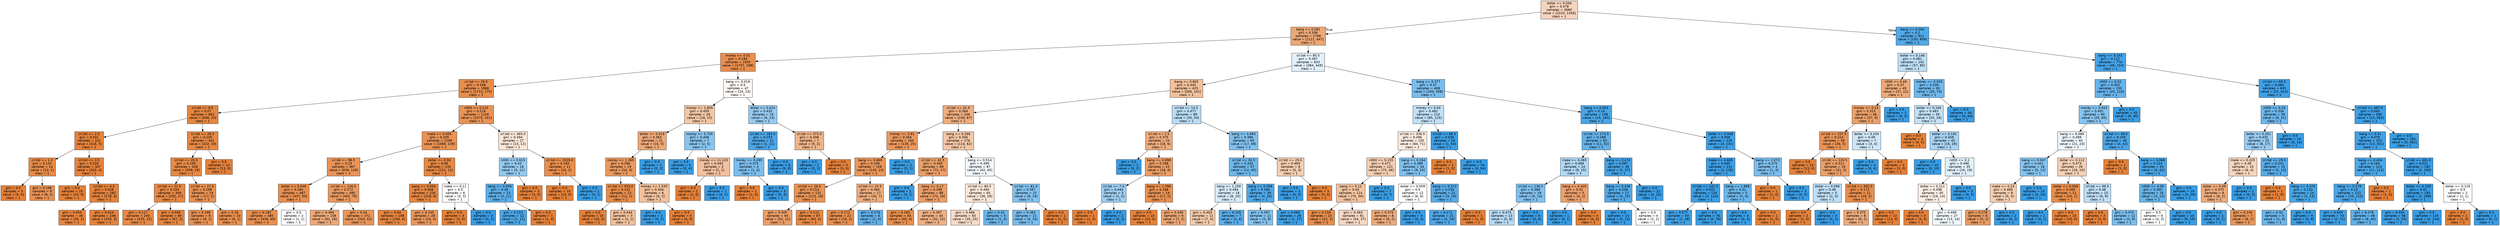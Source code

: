 digraph Tree {
node [shape=box, style="filled", color="black", fontname="helvetica"] ;
edge [fontname="helvetica"] ;
0 [label="dollar <= 0.056\ngini = 0.478\nsamples = 3680\nvalue = [2224, 1456]\nclass = 1", fillcolor="#f6d3bb"] ;
1 [label="bang <= 0.091\ngini = 0.358\nsamples = 2768\nvalue = [2121, 647]\nclass = 1", fillcolor="#eda775"] ;
0 -> 1 [labeldistance=2.5, labelangle=45, headlabel="True"] ;
2 [label="money <= 0.01\ngini = 0.184\nsamples = 1935\nvalue = [1737, 198]\nclass = 1", fillcolor="#e88f50"] ;
1 -> 2 ;
3 [label="crl.tot <= 29.5\ngini = 0.168\nsamples = 1888\nvalue = [1713, 175]\nclass = 1", fillcolor="#e88e4d"] ;
2 -> 3 ;
4 [label="crl.tot <= 9.5\ngini = 0.07\nsamples = 662\nvalue = [638, 24]\nclass = 1", fillcolor="#e68640"] ;
3 -> 4 ;
5 [label="crl.tot <= 2.5\ngini = 0.031\nsamples = 321\nvalue = [316, 5]\nclass = 1", fillcolor="#e5833c"] ;
4 -> 5 ;
6 [label="crl.tot <= 1.5\ngini = 0.133\nsamples = 14\nvalue = [13, 1]\nclass = 1", fillcolor="#e78b48"] ;
5 -> 6 ;
7 [label="gini = 0.0\nsamples = 5\nvalue = [5, 0]\nclass = 1", fillcolor="#e58139"] ;
6 -> 7 ;
8 [label="gini = 0.198\nsamples = 9\nvalue = [8, 1]\nclass = 1", fillcolor="#e89152"] ;
6 -> 8 ;
9 [label="crl.tot <= 3.5\ngini = 0.026\nsamples = 307\nvalue = [303, 4]\nclass = 1", fillcolor="#e5833c"] ;
5 -> 9 ;
10 [label="gini = 0.0\nsamples = 25\nvalue = [25, 0]\nclass = 1", fillcolor="#e58139"] ;
9 -> 10 ;
11 [label="crl.tot <= 4.5\ngini = 0.028\nsamples = 282\nvalue = [278, 4]\nclass = 1", fillcolor="#e5833c"] ;
9 -> 11 ;
12 [label="gini = 0.054\nsamples = 36\nvalue = [35, 1]\nclass = 1", fillcolor="#e6853f"] ;
11 -> 12 ;
13 [label="gini = 0.024\nsamples = 246\nvalue = [243, 3]\nclass = 1", fillcolor="#e5833b"] ;
11 -> 13 ;
14 [label="crl.tot <= 28.5\ngini = 0.105\nsamples = 341\nvalue = [322, 19]\nclass = 1", fillcolor="#e78845"] ;
4 -> 14 ;
15 [label="crl.tot <= 26.5\ngini = 0.109\nsamples = 328\nvalue = [309, 19]\nclass = 1", fillcolor="#e78945"] ;
14 -> 15 ;
16 [label="crl.tot <= 21.5\ngini = 0.104\nsamples = 309\nvalue = [292, 17]\nclass = 1", fillcolor="#e78845"] ;
15 -> 16 ;
17 [label="gini = 0.117\nsamples = 240\nvalue = [225, 15]\nclass = 1", fillcolor="#e78946"] ;
16 -> 17 ;
18 [label="gini = 0.056\nsamples = 69\nvalue = [67, 2]\nclass = 1", fillcolor="#e6853f"] ;
16 -> 18 ;
19 [label="crl.tot <= 27.5\ngini = 0.188\nsamples = 19\nvalue = [17, 2]\nclass = 1", fillcolor="#e89050"] ;
15 -> 19 ;
20 [label="gini = 0.198\nsamples = 9\nvalue = [8, 1]\nclass = 1", fillcolor="#e89152"] ;
19 -> 20 ;
21 [label="gini = 0.18\nsamples = 10\nvalue = [9, 1]\nclass = 1", fillcolor="#e88f4f"] ;
19 -> 21 ;
22 [label="gini = 0.0\nsamples = 13\nvalue = [13, 0]\nclass = 1", fillcolor="#e58139"] ;
14 -> 22 ;
23 [label="n000 <= 0.115\ngini = 0.216\nsamples = 1226\nvalue = [1075, 151]\nclass = 1", fillcolor="#e99355"] ;
3 -> 23 ;
24 [label="make <= 0.005\ngini = 0.205\nsamples = 1199\nvalue = [1060, 139]\nclass = 1", fillcolor="#e89253"] ;
23 -> 24 ;
25 [label="crl.tot <= 98.5\ngini = 0.23\nsamples = 967\nvalue = [839, 128]\nclass = 1", fillcolor="#e99457"] ;
24 -> 25 ;
26 [label="dollar <= 0.046\ngini = 0.184\nsamples = 487\nvalue = [437, 50]\nclass = 1", fillcolor="#e88f50"] ;
25 -> 26 ;
27 [label="gini = 0.182\nsamples = 485\nvalue = [436, 49]\nclass = 1", fillcolor="#e88f4f"] ;
26 -> 27 ;
28 [label="gini = 0.5\nsamples = 2\nvalue = [1, 1]\nclass = 1", fillcolor="#ffffff"] ;
26 -> 28 ;
29 [label="crl.tot <= 126.5\ngini = 0.272\nsamples = 480\nvalue = [402, 78]\nclass = 1", fillcolor="#ea995f"] ;
25 -> 29 ;
30 [label="gini = 0.366\nsamples = 108\nvalue = [82, 26]\nclass = 1", fillcolor="#eda978"] ;
29 -> 30 ;
31 [label="gini = 0.24\nsamples = 372\nvalue = [320, 52]\nclass = 1", fillcolor="#e99559"] ;
29 -> 31 ;
32 [label="dollar <= 0.04\ngini = 0.09\nsamples = 232\nvalue = [221, 11]\nclass = 1", fillcolor="#e68743"] ;
24 -> 32 ;
33 [label="bang <= 0.045\ngini = 0.068\nsamples = 226\nvalue = [218, 8]\nclass = 1", fillcolor="#e68640"] ;
32 -> 33 ;
34 [label="gini = 0.04\nsamples = 198\nvalue = [194, 4]\nclass = 1", fillcolor="#e6843d"] ;
33 -> 34 ;
35 [label="gini = 0.245\nsamples = 28\nvalue = [24, 4]\nclass = 1", fillcolor="#e9965a"] ;
33 -> 35 ;
36 [label="make <= 0.11\ngini = 0.5\nsamples = 6\nvalue = [3, 3]\nclass = 1", fillcolor="#ffffff"] ;
32 -> 36 ;
37 [label="gini = 0.0\nsamples = 3\nvalue = [3, 0]\nclass = 1", fillcolor="#e58139"] ;
36 -> 37 ;
38 [label="gini = 0.0\nsamples = 3\nvalue = [0, 3]\nclass = 1", fillcolor="#399de5"] ;
36 -> 38 ;
39 [label="crl.tot <= 365.0\ngini = 0.494\nsamples = 27\nvalue = [15, 12]\nclass = 1", fillcolor="#fae6d7"] ;
23 -> 39 ;
40 [label="n000 <= 0.615\ngini = 0.43\nsamples = 16\nvalue = [5, 11]\nclass = 1", fillcolor="#93caf1"] ;
39 -> 40 ;
41 [label="bang <= 0.056\ngini = 0.26\nsamples = 13\nvalue = [2, 11]\nclass = 1", fillcolor="#5dafea"] ;
40 -> 41 ;
42 [label="gini = 0.153\nsamples = 12\nvalue = [1, 11]\nclass = 1", fillcolor="#4ba6e7"] ;
41 -> 42 ;
43 [label="gini = 0.0\nsamples = 1\nvalue = [1, 0]\nclass = 1", fillcolor="#e58139"] ;
41 -> 43 ;
44 [label="gini = 0.0\nsamples = 3\nvalue = [3, 0]\nclass = 1", fillcolor="#e58139"] ;
40 -> 44 ;
45 [label="crl.tot <= 2029.0\ngini = 0.165\nsamples = 11\nvalue = [10, 1]\nclass = 1", fillcolor="#e88e4d"] ;
39 -> 45 ;
46 [label="gini = 0.0\nsamples = 10\nvalue = [10, 0]\nclass = 1", fillcolor="#e58139"] ;
45 -> 46 ;
47 [label="gini = 0.0\nsamples = 1\nvalue = [0, 1]\nclass = 1", fillcolor="#399de5"] ;
45 -> 47 ;
48 [label="bang <= 0.019\ngini = 0.5\nsamples = 47\nvalue = [24, 23]\nclass = 1", fillcolor="#fefaf7"] ;
2 -> 48 ;
49 [label="money <= 1.805\ngini = 0.459\nsamples = 28\nvalue = [18, 10]\nclass = 1", fillcolor="#f3c7a7"] ;
48 -> 49 ;
50 [label="dollar <= 0.019\ngini = 0.363\nsamples = 21\nvalue = [16, 5]\nclass = 1", fillcolor="#eda877"] ;
49 -> 50 ;
51 [label="money <= 1.365\ngini = 0.266\nsamples = 19\nvalue = [16, 3]\nclass = 1", fillcolor="#ea995e"] ;
50 -> 51 ;
52 [label="crl.tot <= 933.0\ngini = 0.142\nsamples = 13\nvalue = [12, 1]\nclass = 1", fillcolor="#e78c49"] ;
51 -> 52 ;
53 [label="gini = 0.0\nsamples = 10\nvalue = [10, 0]\nclass = 1", fillcolor="#e58139"] ;
52 -> 53 ;
54 [label="gini = 0.444\nsamples = 3\nvalue = [2, 1]\nclass = 1", fillcolor="#f2c09c"] ;
52 -> 54 ;
55 [label="money <= 1.535\ngini = 0.444\nsamples = 6\nvalue = [4, 2]\nclass = 1", fillcolor="#f2c09c"] ;
51 -> 55 ;
56 [label="gini = 0.0\nsamples = 2\nvalue = [0, 2]\nclass = 1", fillcolor="#399de5"] ;
55 -> 56 ;
57 [label="gini = 0.0\nsamples = 4\nvalue = [4, 0]\nclass = 1", fillcolor="#e58139"] ;
55 -> 57 ;
58 [label="gini = 0.0\nsamples = 2\nvalue = [0, 2]\nclass = 1", fillcolor="#399de5"] ;
50 -> 58 ;
59 [label="money <= 5.705\ngini = 0.408\nsamples = 7\nvalue = [2, 5]\nclass = 1", fillcolor="#88c4ef"] ;
49 -> 59 ;
60 [label="gini = 0.0\nsamples = 4\nvalue = [0, 4]\nclass = 1", fillcolor="#399de5"] ;
59 -> 60 ;
61 [label="money <= 11.125\ngini = 0.444\nsamples = 3\nvalue = [2, 1]\nclass = 1", fillcolor="#f2c09c"] ;
59 -> 61 ;
62 [label="gini = 0.0\nsamples = 2\nvalue = [2, 0]\nclass = 1", fillcolor="#e58139"] ;
61 -> 62 ;
63 [label="gini = 0.0\nsamples = 1\nvalue = [0, 1]\nclass = 1", fillcolor="#399de5"] ;
61 -> 63 ;
64 [label="dollar <= 0.024\ngini = 0.432\nsamples = 19\nvalue = [6, 13]\nclass = 1", fillcolor="#94caf1"] ;
48 -> 64 ;
65 [label="crl.tot <= 183.0\ngini = 0.153\nsamples = 12\nvalue = [1, 11]\nclass = 1", fillcolor="#4ba6e7"] ;
64 -> 65 ;
66 [label="money <= 0.285\ngini = 0.375\nsamples = 4\nvalue = [1, 3]\nclass = 1", fillcolor="#7bbeee"] ;
65 -> 66 ;
67 [label="gini = 0.0\nsamples = 1\nvalue = [1, 0]\nclass = 1", fillcolor="#e58139"] ;
66 -> 67 ;
68 [label="gini = 0.0\nsamples = 3\nvalue = [0, 3]\nclass = 1", fillcolor="#399de5"] ;
66 -> 68 ;
69 [label="gini = 0.0\nsamples = 8\nvalue = [0, 8]\nclass = 1", fillcolor="#399de5"] ;
65 -> 69 ;
70 [label="crl.tot <= 373.0\ngini = 0.408\nsamples = 7\nvalue = [5, 2]\nclass = 1", fillcolor="#efb388"] ;
64 -> 70 ;
71 [label="gini = 0.0\nsamples = 2\nvalue = [0, 2]\nclass = 1", fillcolor="#399de5"] ;
70 -> 71 ;
72 [label="gini = 0.0\nsamples = 5\nvalue = [5, 0]\nclass = 1", fillcolor="#e58139"] ;
70 -> 72 ;
73 [label="crl.tot <= 85.5\ngini = 0.497\nsamples = 833\nvalue = [384, 449]\nclass = 1", fillcolor="#e2f1fb"] ;
1 -> 73 ;
74 [label="bang <= 0.805\ngini = 0.443\nsamples = 425\nvalue = [284, 141]\nclass = 1", fillcolor="#f2c09b"] ;
73 -> 74 ;
75 [label="crl.tot <= 41.5\ngini = 0.384\nsamples = 336\nvalue = [249, 87]\nclass = 1", fillcolor="#eead7e"] ;
74 -> 75 ;
76 [label="money <= 3.91\ngini = 0.264\nsamples = 160\nvalue = [135, 25]\nclass = 1", fillcolor="#ea985e"] ;
75 -> 76 ;
77 [label="bang <= 0.669\ngini = 0.249\nsamples = 158\nvalue = [135, 23]\nclass = 1", fillcolor="#e9965b"] ;
76 -> 77 ;
78 [label="crl.tot <= 26.5\ngini = 0.214\nsamples = 131\nvalue = [115, 16]\nclass = 1", fillcolor="#e99355"] ;
77 -> 78 ;
79 [label="gini = 0.305\nsamples = 64\nvalue = [52, 12]\nclass = 1", fillcolor="#eb9e67"] ;
78 -> 79 ;
80 [label="gini = 0.112\nsamples = 67\nvalue = [63, 4]\nclass = 1", fillcolor="#e78946"] ;
78 -> 80 ;
81 [label="crl.tot <= 25.5\ngini = 0.384\nsamples = 27\nvalue = [20, 7]\nclass = 1", fillcolor="#eead7e"] ;
77 -> 81 ;
82 [label="gini = 0.172\nsamples = 21\nvalue = [19, 2]\nclass = 1", fillcolor="#e88e4e"] ;
81 -> 82 ;
83 [label="gini = 0.278\nsamples = 6\nvalue = [1, 5]\nclass = 1", fillcolor="#61b1ea"] ;
81 -> 83 ;
84 [label="gini = 0.0\nsamples = 2\nvalue = [0, 2]\nclass = 1", fillcolor="#399de5"] ;
76 -> 84 ;
85 [label="bang <= 0.266\ngini = 0.456\nsamples = 176\nvalue = [114, 62]\nclass = 1", fillcolor="#f3c6a5"] ;
75 -> 85 ;
86 [label="crl.tot <= 42.5\ngini = 0.309\nsamples = 89\nvalue = [72, 17]\nclass = 1", fillcolor="#eb9f68"] ;
85 -> 86 ;
87 [label="gini = 0.0\nsamples = 1\nvalue = [0, 1]\nclass = 1", fillcolor="#399de5"] ;
86 -> 87 ;
88 [label="bang <= 0.17\ngini = 0.298\nsamples = 88\nvalue = [72, 16]\nclass = 1", fillcolor="#eb9d65"] ;
86 -> 88 ;
89 [label="gini = 0.165\nsamples = 44\nvalue = [40, 4]\nclass = 1", fillcolor="#e88e4d"] ;
88 -> 89 ;
90 [label="gini = 0.397\nsamples = 44\nvalue = [32, 12]\nclass = 1", fillcolor="#efb083"] ;
88 -> 90 ;
91 [label="bang <= 0.514\ngini = 0.499\nsamples = 87\nvalue = [42, 45]\nclass = 1", fillcolor="#f2f8fd"] ;
85 -> 91 ;
92 [label="crl.tot <= 80.5\ngini = 0.494\nsamples = 65\nvalue = [36, 29]\nclass = 1", fillcolor="#fae7d9"] ;
91 -> 92 ;
93 [label="gini = 0.486\nsamples = 60\nvalue = [35, 25]\nclass = 1", fillcolor="#f8dbc6"] ;
92 -> 93 ;
94 [label="gini = 0.32\nsamples = 5\nvalue = [1, 4]\nclass = 1", fillcolor="#6ab6ec"] ;
92 -> 94 ;
95 [label="crl.tot <= 81.0\ngini = 0.397\nsamples = 22\nvalue = [6, 16]\nclass = 1", fillcolor="#83c2ef"] ;
91 -> 95 ;
96 [label="gini = 0.363\nsamples = 21\nvalue = [5, 16]\nclass = 1", fillcolor="#77bced"] ;
95 -> 96 ;
97 [label="gini = 0.0\nsamples = 1\nvalue = [1, 0]\nclass = 1", fillcolor="#e58139"] ;
95 -> 97 ;
98 [label="crl.tot <= 14.5\ngini = 0.477\nsamples = 89\nvalue = [35, 54]\nclass = 1", fillcolor="#b9ddf6"] ;
74 -> 98 ;
99 [label="crl.tot <= 2.5\ngini = 0.375\nsamples = 24\nvalue = [18, 6]\nclass = 1", fillcolor="#eeab7b"] ;
98 -> 99 ;
100 [label="gini = 0.0\nsamples = 2\nvalue = [0, 2]\nclass = 1", fillcolor="#399de5"] ;
99 -> 100 ;
101 [label="bang <= 0.898\ngini = 0.298\nsamples = 22\nvalue = [18, 4]\nclass = 1", fillcolor="#eb9d65"] ;
99 -> 101 ;
102 [label="crl.tot <= 7.0\ngini = 0.444\nsamples = 3\nvalue = [1, 2]\nclass = 1", fillcolor="#9ccef2"] ;
101 -> 102 ;
103 [label="gini = 0.0\nsamples = 1\nvalue = [1, 0]\nclass = 1", fillcolor="#e58139"] ;
102 -> 103 ;
104 [label="gini = 0.0\nsamples = 2\nvalue = [0, 2]\nclass = 1", fillcolor="#399de5"] ;
102 -> 104 ;
105 [label="bang <= 1.596\ngini = 0.188\nsamples = 19\nvalue = [17, 2]\nclass = 1", fillcolor="#e89050"] ;
101 -> 105 ;
106 [label="gini = 0.0\nsamples = 10\nvalue = [10, 0]\nclass = 1", fillcolor="#e58139"] ;
105 -> 106 ;
107 [label="gini = 0.346\nsamples = 9\nvalue = [7, 2]\nclass = 1", fillcolor="#eca572"] ;
105 -> 107 ;
108 [label="bang <= 4.893\ngini = 0.386\nsamples = 65\nvalue = [17, 48]\nclass = 1", fillcolor="#7fc0ee"] ;
98 -> 108 ;
109 [label="crl.tot <= 32.5\ngini = 0.332\nsamples = 57\nvalue = [12, 45]\nclass = 1", fillcolor="#6eb7ec"] ;
108 -> 109 ;
110 [label="bang <= 1.259\ngini = 0.494\nsamples = 18\nvalue = [8, 10]\nclass = 1", fillcolor="#d7ebfa"] ;
109 -> 110 ;
111 [label="gini = 0.463\nsamples = 11\nvalue = [7, 4]\nclass = 1", fillcolor="#f4c9aa"] ;
110 -> 111 ;
112 [label="gini = 0.245\nsamples = 7\nvalue = [1, 6]\nclass = 1", fillcolor="#5aade9"] ;
110 -> 112 ;
113 [label="bang <= 0.958\ngini = 0.184\nsamples = 39\nvalue = [4, 35]\nclass = 1", fillcolor="#50a8e8"] ;
109 -> 113 ;
114 [label="gini = 0.397\nsamples = 11\nvalue = [3, 8]\nclass = 1", fillcolor="#83c2ef"] ;
113 -> 114 ;
115 [label="gini = 0.069\nsamples = 28\nvalue = [1, 27]\nclass = 1", fillcolor="#40a1e6"] ;
113 -> 115 ;
116 [label="crl.tot <= 29.0\ngini = 0.469\nsamples = 8\nvalue = [5, 3]\nclass = 1", fillcolor="#f5cdb0"] ;
108 -> 116 ;
117 [label="gini = 0.0\nsamples = 3\nvalue = [0, 3]\nclass = 1", fillcolor="#399de5"] ;
116 -> 117 ;
118 [label="gini = 0.0\nsamples = 5\nvalue = [5, 0]\nclass = 1", fillcolor="#e58139"] ;
116 -> 118 ;
119 [label="bang <= 0.377\ngini = 0.37\nsamples = 408\nvalue = [100, 308]\nclass = 1", fillcolor="#79bded"] ;
73 -> 119 ;
120 [label="money <= 0.04\ngini = 0.482\nsamples = 210\nvalue = [85, 125]\nclass = 1", fillcolor="#c0e0f7"] ;
119 -> 120 ;
121 [label="crl.tot <= 336.5\ngini = 0.496\nsamples = 155\nvalue = [84, 71]\nclass = 1", fillcolor="#fbebe0"] ;
120 -> 121 ;
122 [label="n000 <= 0.155\ngini = 0.471\nsamples = 121\nvalue = [75, 46]\nclass = 1", fillcolor="#f5ceb2"] ;
121 -> 122 ;
123 [label="bang <= 0.12\ngini = 0.45\nsamples = 114\nvalue = [75, 39]\nclass = 1", fillcolor="#f3c3a0"] ;
122 -> 123 ;
124 [label="gini = 0.159\nsamples = 23\nvalue = [21, 2]\nclass = 1", fillcolor="#e78d4c"] ;
123 -> 124 ;
125 [label="gini = 0.483\nsamples = 91\nvalue = [54, 37]\nclass = 1", fillcolor="#f7d7c1"] ;
123 -> 125 ;
126 [label="gini = 0.0\nsamples = 7\nvalue = [0, 7]\nclass = 1", fillcolor="#399de5"] ;
122 -> 126 ;
127 [label="bang <= 0.164\ngini = 0.389\nsamples = 34\nvalue = [9, 25]\nclass = 1", fillcolor="#80c0ee"] ;
121 -> 127 ;
128 [label="dollar <= 0.009\ngini = 0.5\nsamples = 12\nvalue = [6, 6]\nclass = 1", fillcolor="#ffffff"] ;
127 -> 128 ;
129 [label="gini = 0.375\nsamples = 8\nvalue = [6, 2]\nclass = 1", fillcolor="#eeab7b"] ;
128 -> 129 ;
130 [label="gini = 0.0\nsamples = 4\nvalue = [0, 4]\nclass = 1", fillcolor="#399de5"] ;
128 -> 130 ;
131 [label="bang <= 0.372\ngini = 0.236\nsamples = 22\nvalue = [3, 19]\nclass = 1", fillcolor="#58ace9"] ;
127 -> 131 ;
132 [label="gini = 0.172\nsamples = 21\nvalue = [2, 19]\nclass = 1", fillcolor="#4ea7e8"] ;
131 -> 132 ;
133 [label="gini = 0.0\nsamples = 1\nvalue = [1, 0]\nclass = 1", fillcolor="#e58139"] ;
131 -> 133 ;
134 [label="crl.tot <= 89.5\ngini = 0.036\nsamples = 55\nvalue = [1, 54]\nclass = 1", fillcolor="#3d9fe5"] ;
120 -> 134 ;
135 [label="gini = 0.0\nsamples = 1\nvalue = [1, 0]\nclass = 1", fillcolor="#e58139"] ;
134 -> 135 ;
136 [label="gini = 0.0\nsamples = 54\nvalue = [0, 54]\nclass = 1", fillcolor="#399de5"] ;
134 -> 136 ;
137 [label="bang <= 0.563\ngini = 0.14\nsamples = 198\nvalue = [15, 183]\nclass = 1", fillcolor="#49a5e7"] ;
119 -> 137 ;
138 [label="crl.tot <= 173.5\ngini = 0.288\nsamples = 63\nvalue = [11, 52]\nclass = 1", fillcolor="#63b2ea"] ;
137 -> 138 ;
139 [label="make <= 0.065\ngini = 0.469\nsamples = 24\nvalue = [9, 15]\nclass = 1", fillcolor="#b0d8f5"] ;
138 -> 139 ;
140 [label="crl.tot <= 136.5\ngini = 0.388\nsamples = 19\nvalue = [5, 14]\nclass = 1", fillcolor="#80c0ee"] ;
139 -> 140 ;
141 [label="gini = 0.473\nsamples = 13\nvalue = [5, 8]\nclass = 1", fillcolor="#b5daf5"] ;
140 -> 141 ;
142 [label="gini = 0.0\nsamples = 6\nvalue = [0, 6]\nclass = 1", fillcolor="#399de5"] ;
140 -> 142 ;
143 [label="bang <= 0.405\ngini = 0.32\nsamples = 5\nvalue = [4, 1]\nclass = 1", fillcolor="#eca06a"] ;
139 -> 143 ;
144 [label="gini = 0.0\nsamples = 1\nvalue = [0, 1]\nclass = 1", fillcolor="#399de5"] ;
143 -> 144 ;
145 [label="gini = 0.0\nsamples = 4\nvalue = [4, 0]\nclass = 1", fillcolor="#e58139"] ;
143 -> 145 ;
146 [label="bang <= 0.474\ngini = 0.097\nsamples = 39\nvalue = [2, 37]\nclass = 1", fillcolor="#44a2e6"] ;
138 -> 146 ;
147 [label="bang <= 0.436\ngini = 0.208\nsamples = 17\nvalue = [2, 15]\nclass = 1", fillcolor="#53aae8"] ;
146 -> 147 ;
148 [label="gini = 0.0\nsamples = 13\nvalue = [0, 13]\nclass = 1", fillcolor="#399de5"] ;
147 -> 148 ;
149 [label="gini = 0.5\nsamples = 4\nvalue = [2, 2]\nclass = 1", fillcolor="#ffffff"] ;
147 -> 149 ;
150 [label="gini = 0.0\nsamples = 22\nvalue = [0, 22]\nclass = 1", fillcolor="#399de5"] ;
146 -> 150 ;
151 [label="dollar <= 0.048\ngini = 0.058\nsamples = 135\nvalue = [4, 131]\nclass = 1", fillcolor="#3fa0e6"] ;
137 -> 151 ;
152 [label="make <= 0.685\ngini = 0.045\nsamples = 131\nvalue = [3, 128]\nclass = 1", fillcolor="#3e9fe6"] ;
151 -> 152 ;
153 [label="crl.tot <= 142.5\ngini = 0.031\nsamples = 126\nvalue = [2, 124]\nclass = 1", fillcolor="#3c9fe5"] ;
152 -> 153 ;
154 [label="gini = 0.077\nsamples = 50\nvalue = [2, 48]\nclass = 1", fillcolor="#41a1e6"] ;
153 -> 154 ;
155 [label="gini = 0.0\nsamples = 76\nvalue = [0, 76]\nclass = 1", fillcolor="#399de5"] ;
153 -> 155 ;
156 [label="bang <= 1.898\ngini = 0.32\nsamples = 5\nvalue = [1, 4]\nclass = 1", fillcolor="#6ab6ec"] ;
152 -> 156 ;
157 [label="gini = 0.0\nsamples = 4\nvalue = [0, 4]\nclass = 1", fillcolor="#399de5"] ;
156 -> 157 ;
158 [label="gini = 0.0\nsamples = 1\nvalue = [1, 0]\nclass = 1", fillcolor="#e58139"] ;
156 -> 158 ;
159 [label="bang <= 1.072\ngini = 0.375\nsamples = 4\nvalue = [1, 3]\nclass = 1", fillcolor="#7bbeee"] ;
151 -> 159 ;
160 [label="gini = 0.0\nsamples = 1\nvalue = [1, 0]\nclass = 1", fillcolor="#e58139"] ;
159 -> 160 ;
161 [label="gini = 0.0\nsamples = 3\nvalue = [0, 3]\nclass = 1", fillcolor="#399de5"] ;
159 -> 161 ;
162 [label="bang <= 0.004\ngini = 0.2\nsamples = 912\nvalue = [103, 809]\nclass = 1", fillcolor="#52a9e8"] ;
0 -> 162 [labeldistance=2.5, labelangle=-45, headlabel="False"] ;
163 [label="dollar <= 0.146\ngini = 0.481\nsamples = 142\nvalue = [57, 85]\nclass = 1", fillcolor="#bedff6"] ;
162 -> 163 ;
164 [label="n000 <= 0.49\ngini = 0.37\nsamples = 49\nvalue = [37, 12]\nclass = 1", fillcolor="#edaa79"] ;
163 -> 164 ;
165 [label="money <= 0.13\ngini = 0.315\nsamples = 46\nvalue = [37, 9]\nclass = 1", fillcolor="#eba069"] ;
164 -> 165 ;
166 [label="crl.tot <= 107.5\ngini = 0.224\nsamples = 39\nvalue = [34, 5]\nclass = 1", fillcolor="#e99456"] ;
165 -> 166 ;
167 [label="gini = 0.0\nsamples = 13\nvalue = [13, 0]\nclass = 1", fillcolor="#e58139"] ;
166 -> 167 ;
168 [label="crl.tot <= 120.5\ngini = 0.311\nsamples = 26\nvalue = [21, 5]\nclass = 1", fillcolor="#eb9f68"] ;
166 -> 168 ;
169 [label="dollar <= 0.096\ngini = 0.48\nsamples = 5\nvalue = [2, 3]\nclass = 1", fillcolor="#bddef6"] ;
168 -> 169 ;
170 [label="gini = 0.0\nsamples = 2\nvalue = [2, 0]\nclass = 1", fillcolor="#e58139"] ;
169 -> 170 ;
171 [label="gini = 0.0\nsamples = 3\nvalue = [0, 3]\nclass = 1", fillcolor="#399de5"] ;
169 -> 171 ;
172 [label="crl.tot <= 302.5\ngini = 0.172\nsamples = 21\nvalue = [19, 2]\nclass = 1", fillcolor="#e88e4e"] ;
168 -> 172 ;
173 [label="gini = 0.375\nsamples = 8\nvalue = [6, 2]\nclass = 1", fillcolor="#eeab7b"] ;
172 -> 173 ;
174 [label="gini = 0.0\nsamples = 13\nvalue = [13, 0]\nclass = 1", fillcolor="#e58139"] ;
172 -> 174 ;
175 [label="dollar <= 0.104\ngini = 0.49\nsamples = 7\nvalue = [3, 4]\nclass = 1", fillcolor="#cee6f8"] ;
165 -> 175 ;
176 [label="gini = 0.0\nsamples = 4\nvalue = [0, 4]\nclass = 1", fillcolor="#399de5"] ;
175 -> 176 ;
177 [label="gini = 0.0\nsamples = 3\nvalue = [3, 0]\nclass = 1", fillcolor="#e58139"] ;
175 -> 177 ;
178 [label="gini = 0.0\nsamples = 3\nvalue = [0, 3]\nclass = 1", fillcolor="#399de5"] ;
164 -> 178 ;
179 [label="money <= 0.035\ngini = 0.338\nsamples = 93\nvalue = [20, 73]\nclass = 1", fillcolor="#6fb8ec"] ;
163 -> 179 ;
180 [label="dollar <= 0.166\ngini = 0.483\nsamples = 49\nvalue = [20, 29]\nclass = 1", fillcolor="#c2e1f7"] ;
179 -> 180 ;
181 [label="gini = 0.0\nsamples = 4\nvalue = [4, 0]\nclass = 1", fillcolor="#e58139"] ;
180 -> 181 ;
182 [label="dollar <= 0.192\ngini = 0.458\nsamples = 45\nvalue = [16, 29]\nclass = 1", fillcolor="#a6d3f3"] ;
180 -> 182 ;
183 [label="gini = 0.0\nsamples = 10\nvalue = [0, 10]\nclass = 1", fillcolor="#399de5"] ;
182 -> 183 ;
184 [label="n000 <= 0.1\ngini = 0.496\nsamples = 35\nvalue = [16, 19]\nclass = 1", fillcolor="#e0f0fb"] ;
182 -> 184 ;
185 [label="dollar <= 0.211\ngini = 0.498\nsamples = 30\nvalue = [16, 14]\nclass = 1", fillcolor="#fcefe6"] ;
184 -> 185 ;
186 [label="gini = 0.0\nsamples = 3\nvalue = [3, 0]\nclass = 1", fillcolor="#e58139"] ;
185 -> 186 ;
187 [label="gini = 0.499\nsamples = 27\nvalue = [13, 14]\nclass = 1", fillcolor="#f1f8fd"] ;
185 -> 187 ;
188 [label="gini = 0.0\nsamples = 5\nvalue = [0, 5]\nclass = 1", fillcolor="#399de5"] ;
184 -> 188 ;
189 [label="gini = 0.0\nsamples = 44\nvalue = [0, 44]\nclass = 1", fillcolor="#399de5"] ;
179 -> 189 ;
190 [label="bang <= 0.143\ngini = 0.112\nsamples = 770\nvalue = [46, 724]\nclass = 1", fillcolor="#46a3e7"] ;
162 -> 190 ;
191 [label="n000 <= 0.52\ngini = 0.302\nsamples = 135\nvalue = [25, 110]\nclass = 1", fillcolor="#66b3eb"] ;
190 -> 191 ;
192 [label="money <= 0.025\ngini = 0.401\nsamples = 90\nvalue = [25, 65]\nclass = 1", fillcolor="#85c3ef"] ;
191 -> 192 ;
193 [label="bang <= 0.069\ngini = 0.499\nsamples = 44\nvalue = [21, 23]\nclass = 1", fillcolor="#eef6fd"] ;
192 -> 193 ;
194 [label="bang <= 0.047\ngini = 0.401\nsamples = 18\nvalue = [5, 13]\nclass = 1", fillcolor="#85c3ef"] ;
193 -> 194 ;
195 [label="make <= 0.23\ngini = 0.469\nsamples = 8\nvalue = [5, 3]\nclass = 1", fillcolor="#f5cdb0"] ;
194 -> 195 ;
196 [label="gini = 0.278\nsamples = 6\nvalue = [5, 1]\nclass = 1", fillcolor="#ea9a61"] ;
195 -> 196 ;
197 [label="gini = 0.0\nsamples = 2\nvalue = [0, 2]\nclass = 1", fillcolor="#399de5"] ;
195 -> 197 ;
198 [label="gini = 0.0\nsamples = 10\nvalue = [0, 10]\nclass = 1", fillcolor="#399de5"] ;
194 -> 198 ;
199 [label="dollar <= 0.112\ngini = 0.473\nsamples = 26\nvalue = [16, 10]\nclass = 1", fillcolor="#f5d0b5"] ;
193 -> 199 ;
200 [label="dollar <= 0.058\ngini = 0.165\nsamples = 11\nvalue = [10, 1]\nclass = 1", fillcolor="#e88e4d"] ;
199 -> 200 ;
201 [label="gini = 0.0\nsamples = 1\nvalue = [0, 1]\nclass = 1", fillcolor="#399de5"] ;
200 -> 201 ;
202 [label="gini = 0.0\nsamples = 10\nvalue = [10, 0]\nclass = 1", fillcolor="#e58139"] ;
200 -> 202 ;
203 [label="crl.tot <= 99.5\ngini = 0.48\nsamples = 15\nvalue = [6, 9]\nclass = 1", fillcolor="#bddef6"] ;
199 -> 203 ;
204 [label="gini = 0.0\nsamples = 3\nvalue = [3, 0]\nclass = 1", fillcolor="#e58139"] ;
203 -> 204 ;
205 [label="gini = 0.375\nsamples = 12\nvalue = [3, 9]\nclass = 1", fillcolor="#7bbeee"] ;
203 -> 205 ;
206 [label="crl.tot <= 48.0\ngini = 0.159\nsamples = 46\nvalue = [4, 42]\nclass = 1", fillcolor="#4ca6e7"] ;
192 -> 206 ;
207 [label="gini = 0.0\nsamples = 1\nvalue = [1, 0]\nclass = 1", fillcolor="#e58139"] ;
206 -> 207 ;
208 [label="bang <= 0.066\ngini = 0.124\nsamples = 45\nvalue = [3, 42]\nclass = 1", fillcolor="#47a4e7"] ;
206 -> 208 ;
209 [label="n000 <= 0.05\ngini = 0.305\nsamples = 16\nvalue = [3, 13]\nclass = 1", fillcolor="#67b4eb"] ;
208 -> 209 ;
210 [label="gini = 0.5\nsamples = 6\nvalue = [3, 3]\nclass = 1", fillcolor="#ffffff"] ;
209 -> 210 ;
211 [label="gini = 0.0\nsamples = 10\nvalue = [0, 10]\nclass = 1", fillcolor="#399de5"] ;
209 -> 211 ;
212 [label="gini = 0.0\nsamples = 29\nvalue = [0, 29]\nclass = 1", fillcolor="#399de5"] ;
208 -> 212 ;
213 [label="gini = 0.0\nsamples = 45\nvalue = [0, 45]\nclass = 1", fillcolor="#399de5"] ;
191 -> 213 ;
214 [label="crl.tot <= 60.5\ngini = 0.064\nsamples = 635\nvalue = [21, 614]\nclass = 1", fillcolor="#40a0e6"] ;
190 -> 214 ;
215 [label="n000 <= 0.24\ngini = 0.326\nsamples = 39\nvalue = [8, 31]\nclass = 1", fillcolor="#6cb6ec"] ;
214 -> 215 ;
216 [label="dollar <= 0.201\ngini = 0.435\nsamples = 25\nvalue = [8, 17]\nclass = 1", fillcolor="#96cbf1"] ;
215 -> 216 ;
217 [label="make <= 0.325\ngini = 0.48\nsamples = 10\nvalue = [6, 4]\nclass = 1", fillcolor="#f6d5bd"] ;
216 -> 217 ;
218 [label="dollar <= 0.09\ngini = 0.375\nsamples = 8\nvalue = [6, 2]\nclass = 1", fillcolor="#eeab7b"] ;
217 -> 218 ;
219 [label="gini = 0.0\nsamples = 1\nvalue = [0, 1]\nclass = 1", fillcolor="#399de5"] ;
218 -> 219 ;
220 [label="gini = 0.245\nsamples = 7\nvalue = [6, 1]\nclass = 1", fillcolor="#e9965a"] ;
218 -> 220 ;
221 [label="gini = 0.0\nsamples = 2\nvalue = [0, 2]\nclass = 1", fillcolor="#399de5"] ;
217 -> 221 ;
222 [label="crl.tot <= 29.5\ngini = 0.231\nsamples = 15\nvalue = [2, 13]\nclass = 1", fillcolor="#57ace9"] ;
216 -> 222 ;
223 [label="gini = 0.0\nsamples = 1\nvalue = [1, 0]\nclass = 1", fillcolor="#e58139"] ;
222 -> 223 ;
224 [label="bang <= 0.374\ngini = 0.133\nsamples = 14\nvalue = [1, 13]\nclass = 1", fillcolor="#48a5e7"] ;
222 -> 224 ;
225 [label="gini = 0.32\nsamples = 5\nvalue = [1, 4]\nclass = 1", fillcolor="#6ab6ec"] ;
224 -> 225 ;
226 [label="gini = 0.0\nsamples = 9\nvalue = [0, 9]\nclass = 1", fillcolor="#399de5"] ;
224 -> 226 ;
227 [label="gini = 0.0\nsamples = 14\nvalue = [0, 14]\nclass = 1", fillcolor="#399de5"] ;
215 -> 227 ;
228 [label="crl.tot <= 487.5\ngini = 0.043\nsamples = 596\nvalue = [13, 583]\nclass = 1", fillcolor="#3d9fe6"] ;
214 -> 228 ;
229 [label="bang <= 0.41\ngini = 0.079\nsamples = 315\nvalue = [13, 302]\nclass = 1", fillcolor="#42a1e6"] ;
228 -> 229 ;
230 [label="bang <= 0.404\ngini = 0.163\nsamples = 123\nvalue = [11, 112]\nclass = 1", fillcolor="#4ca7e8"] ;
229 -> 230 ;
231 [label="bang <= 0.279\ngini = 0.15\nsamples = 122\nvalue = [10, 112]\nclass = 1", fillcolor="#4ba6e7"] ;
230 -> 231 ;
232 [label="gini = 0.053\nsamples = 74\nvalue = [2, 72]\nclass = 1", fillcolor="#3ea0e6"] ;
231 -> 232 ;
233 [label="gini = 0.278\nsamples = 48\nvalue = [8, 40]\nclass = 1", fillcolor="#61b1ea"] ;
231 -> 233 ;
234 [label="gini = 0.0\nsamples = 1\nvalue = [1, 0]\nclass = 1", fillcolor="#e58139"] ;
230 -> 234 ;
235 [label="crl.tot <= 481.0\ngini = 0.021\nsamples = 192\nvalue = [2, 190]\nclass = 1", fillcolor="#3b9ee5"] ;
229 -> 235 ;
236 [label="dollar <= 0.159\ngini = 0.01\nsamples = 190\nvalue = [1, 189]\nclass = 1", fillcolor="#3a9ee5"] ;
235 -> 236 ;
237 [label="gini = 0.035\nsamples = 56\nvalue = [1, 55]\nclass = 1", fillcolor="#3d9fe5"] ;
236 -> 237 ;
238 [label="gini = 0.0\nsamples = 134\nvalue = [0, 134]\nclass = 1", fillcolor="#399de5"] ;
236 -> 238 ;
239 [label="dollar <= 0.129\ngini = 0.5\nsamples = 2\nvalue = [1, 1]\nclass = 1", fillcolor="#ffffff"] ;
235 -> 239 ;
240 [label="gini = 0.0\nsamples = 1\nvalue = [1, 0]\nclass = 1", fillcolor="#e58139"] ;
239 -> 240 ;
241 [label="gini = 0.0\nsamples = 1\nvalue = [0, 1]\nclass = 1", fillcolor="#399de5"] ;
239 -> 241 ;
242 [label="gini = 0.0\nsamples = 281\nvalue = [0, 281]\nclass = 1", fillcolor="#399de5"] ;
228 -> 242 ;
}